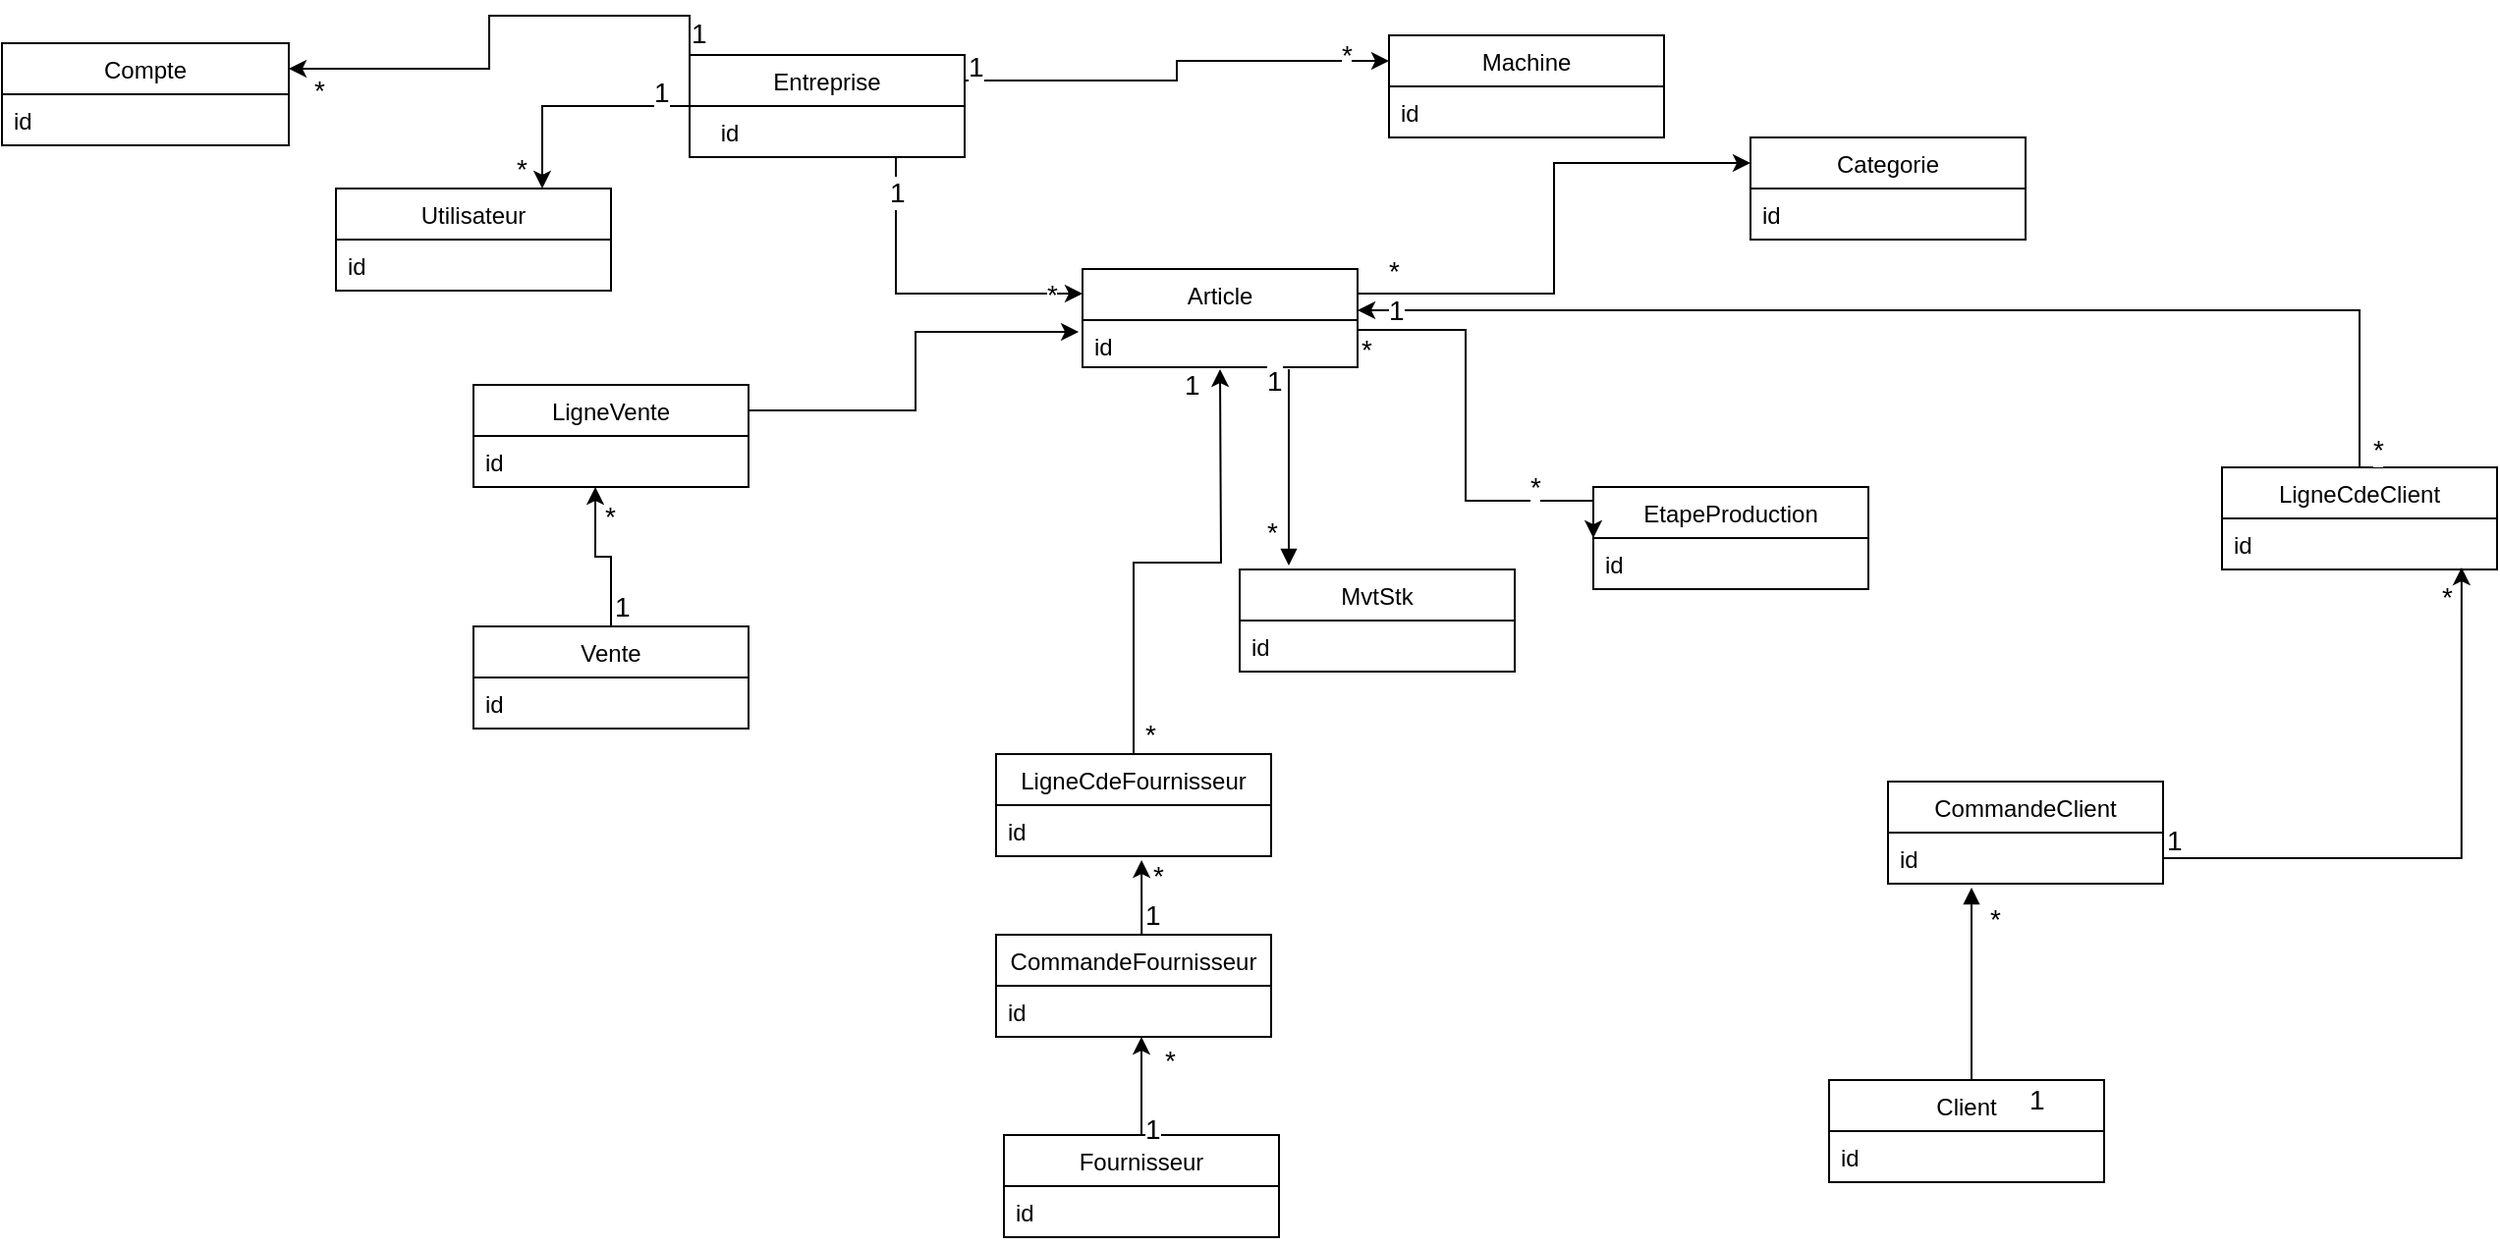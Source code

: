 <mxfile version="15.9.1" type="gitlab"><diagram id="dxa7AlXZkqWCOAx9WE-o" name="Page-1"><mxGraphModel dx="2148" dy="1931" grid="1" gridSize="10" guides="1" tooltips="1" connect="1" arrows="1" fold="1" page="1" pageScale="1" pageWidth="827" pageHeight="1169" math="0" shadow="0"><root><mxCell id="0"/><mxCell id="1" parent="0"/><mxCell id="KmgMBIPzSwozQ0UJZ8pK-47" style="edgeStyle=orthogonalEdgeStyle;rounded=0;orthogonalLoop=1;jettySize=auto;html=1;exitX=1;exitY=0.25;exitDx=0;exitDy=0;entryX=0;entryY=0.25;entryDx=0;entryDy=0;" edge="1" parent="1" source="KmgMBIPzSwozQ0UJZ8pK-1" target="KmgMBIPzSwozQ0UJZ8pK-11"><mxGeometry relative="1" as="geometry"/></mxCell><mxCell id="KmgMBIPzSwozQ0UJZ8pK-118" style="edgeStyle=orthogonalEdgeStyle;rounded=0;orthogonalLoop=1;jettySize=auto;html=1;exitX=0.75;exitY=1;exitDx=0;exitDy=0;entryX=0;entryY=0.25;entryDx=0;entryDy=0;fontSize=14;" edge="1" parent="1" source="KmgMBIPzSwozQ0UJZ8pK-1" target="KmgMBIPzSwozQ0UJZ8pK-13"><mxGeometry relative="1" as="geometry"/></mxCell><mxCell id="KmgMBIPzSwozQ0UJZ8pK-128" style="edgeStyle=orthogonalEdgeStyle;rounded=0;orthogonalLoop=1;jettySize=auto;html=1;exitX=0;exitY=0.5;exitDx=0;exitDy=0;entryX=0.75;entryY=0;entryDx=0;entryDy=0;fontSize=14;" edge="1" parent="1" source="KmgMBIPzSwozQ0UJZ8pK-1" target="KmgMBIPzSwozQ0UJZ8pK-5"><mxGeometry relative="1" as="geometry"/></mxCell><mxCell id="KmgMBIPzSwozQ0UJZ8pK-136" style="edgeStyle=orthogonalEdgeStyle;rounded=0;orthogonalLoop=1;jettySize=auto;html=1;exitX=0;exitY=0;exitDx=0;exitDy=0;entryX=1;entryY=0.25;entryDx=0;entryDy=0;fontSize=14;" edge="1" parent="1" source="KmgMBIPzSwozQ0UJZ8pK-1" target="KmgMBIPzSwozQ0UJZ8pK-7"><mxGeometry relative="1" as="geometry"/></mxCell><mxCell id="KmgMBIPzSwozQ0UJZ8pK-1" value="Entreprise" style="swimlane;fontStyle=0;childLayout=stackLayout;horizontal=1;startSize=26;fillColor=none;horizontalStack=0;resizeParent=1;resizeParentMax=0;resizeLast=0;collapsible=1;marginBottom=0;" vertex="1" parent="1"><mxGeometry x="60" y="20" width="140" height="52" as="geometry"/></mxCell><mxCell id="KmgMBIPzSwozQ0UJZ8pK-5" value="Utilisateur" style="swimlane;fontStyle=0;childLayout=stackLayout;horizontal=1;startSize=26;fillColor=none;horizontalStack=0;resizeParent=1;resizeParentMax=0;resizeLast=0;collapsible=1;marginBottom=0;" vertex="1" parent="1"><mxGeometry x="-120" y="88" width="140" height="52" as="geometry"/></mxCell><mxCell id="KmgMBIPzSwozQ0UJZ8pK-2" value="id" style="text;strokeColor=none;fillColor=none;align=left;verticalAlign=top;spacingLeft=4;spacingRight=4;overflow=hidden;rotatable=0;points=[[0,0.5],[1,0.5]];portConstraint=eastwest;" vertex="1" parent="KmgMBIPzSwozQ0UJZ8pK-5"><mxGeometry y="26" width="140" height="26" as="geometry"/></mxCell><mxCell id="KmgMBIPzSwozQ0UJZ8pK-7" value="Compte" style="swimlane;fontStyle=0;childLayout=stackLayout;horizontal=1;startSize=26;fillColor=none;horizontalStack=0;resizeParent=1;resizeParentMax=0;resizeLast=0;collapsible=1;marginBottom=0;" vertex="1" parent="1"><mxGeometry x="-290" y="14" width="146" height="52" as="geometry"/></mxCell><mxCell id="KmgMBIPzSwozQ0UJZ8pK-8" value="id" style="text;strokeColor=none;fillColor=none;align=left;verticalAlign=top;spacingLeft=4;spacingRight=4;overflow=hidden;rotatable=0;points=[[0,0.5],[1,0.5]];portConstraint=eastwest;" vertex="1" parent="KmgMBIPzSwozQ0UJZ8pK-7"><mxGeometry y="26" width="146" height="26" as="geometry"/></mxCell><mxCell id="KmgMBIPzSwozQ0UJZ8pK-9" value="EtapeProduction" style="swimlane;fontStyle=0;childLayout=stackLayout;horizontal=1;startSize=26;fillColor=none;horizontalStack=0;resizeParent=1;resizeParentMax=0;resizeLast=0;collapsible=1;marginBottom=0;" vertex="1" parent="1"><mxGeometry x="520" y="240" width="140" height="52" as="geometry"/></mxCell><mxCell id="KmgMBIPzSwozQ0UJZ8pK-10" value="id" style="text;strokeColor=none;fillColor=none;align=left;verticalAlign=top;spacingLeft=4;spacingRight=4;overflow=hidden;rotatable=0;points=[[0,0.5],[1,0.5]];portConstraint=eastwest;" vertex="1" parent="KmgMBIPzSwozQ0UJZ8pK-9"><mxGeometry y="26" width="140" height="26" as="geometry"/></mxCell><mxCell id="KmgMBIPzSwozQ0UJZ8pK-11" value="Machine" style="swimlane;fontStyle=0;childLayout=stackLayout;horizontal=1;startSize=26;fillColor=none;horizontalStack=0;resizeParent=1;resizeParentMax=0;resizeLast=0;collapsible=1;marginBottom=0;" vertex="1" parent="1"><mxGeometry x="416" y="10" width="140" height="52" as="geometry"/></mxCell><mxCell id="KmgMBIPzSwozQ0UJZ8pK-12" value="id" style="text;strokeColor=none;fillColor=none;align=left;verticalAlign=top;spacingLeft=4;spacingRight=4;overflow=hidden;rotatable=0;points=[[0,0.5],[1,0.5]];portConstraint=eastwest;" vertex="1" parent="KmgMBIPzSwozQ0UJZ8pK-11"><mxGeometry y="26" width="140" height="26" as="geometry"/></mxCell><mxCell id="KmgMBIPzSwozQ0UJZ8pK-43" style="edgeStyle=orthogonalEdgeStyle;rounded=0;orthogonalLoop=1;jettySize=auto;html=1;exitX=1;exitY=0.5;exitDx=0;exitDy=0;entryX=0;entryY=0.5;entryDx=0;entryDy=0;" edge="1" parent="1" source="KmgMBIPzSwozQ0UJZ8pK-13" target="KmgMBIPzSwozQ0UJZ8pK-9"><mxGeometry relative="1" as="geometry"><Array as="points"><mxPoint x="400" y="160"/><mxPoint x="455" y="160"/><mxPoint x="455" y="247"/></Array></mxGeometry></mxCell><mxCell id="KmgMBIPzSwozQ0UJZ8pK-46" style="edgeStyle=orthogonalEdgeStyle;rounded=0;orthogonalLoop=1;jettySize=auto;html=1;exitX=1;exitY=0.25;exitDx=0;exitDy=0;entryX=0;entryY=0.25;entryDx=0;entryDy=0;" edge="1" parent="1" source="KmgMBIPzSwozQ0UJZ8pK-13" target="KmgMBIPzSwozQ0UJZ8pK-15"><mxGeometry relative="1" as="geometry"/></mxCell><mxCell id="KmgMBIPzSwozQ0UJZ8pK-105" style="edgeStyle=orthogonalEdgeStyle;rounded=0;orthogonalLoop=1;jettySize=auto;html=1;exitX=0;exitY=0.5;exitDx=0;exitDy=0;fontSize=14;entryX=0;entryY=0.5;entryDx=0;entryDy=0;" edge="1" parent="1" source="KmgMBIPzSwozQ0UJZ8pK-13" target="KmgMBIPzSwozQ0UJZ8pK-13"><mxGeometry relative="1" as="geometry"><mxPoint x="250" y="140" as="targetPoint"/></mxGeometry></mxCell><mxCell id="KmgMBIPzSwozQ0UJZ8pK-13" value="Article" style="swimlane;fontStyle=0;childLayout=stackLayout;horizontal=1;startSize=26;fillColor=none;horizontalStack=0;resizeParent=1;resizeParentMax=0;resizeLast=0;collapsible=1;marginBottom=0;" vertex="1" parent="1"><mxGeometry x="260" y="129" width="140" height="50" as="geometry"/></mxCell><mxCell id="KmgMBIPzSwozQ0UJZ8pK-14" value="id" style="text;strokeColor=none;fillColor=none;align=left;verticalAlign=top;spacingLeft=4;spacingRight=4;overflow=hidden;rotatable=0;points=[[0,0.5],[1,0.5]];portConstraint=eastwest;" vertex="1" parent="KmgMBIPzSwozQ0UJZ8pK-13"><mxGeometry y="26" width="140" height="24" as="geometry"/></mxCell><mxCell id="KmgMBIPzSwozQ0UJZ8pK-15" value="Categorie" style="swimlane;fontStyle=0;childLayout=stackLayout;horizontal=1;startSize=26;fillColor=none;horizontalStack=0;resizeParent=1;resizeParentMax=0;resizeLast=0;collapsible=1;marginBottom=0;" vertex="1" parent="1"><mxGeometry x="600" y="62" width="140" height="52" as="geometry"/></mxCell><mxCell id="KmgMBIPzSwozQ0UJZ8pK-16" value="id" style="text;strokeColor=none;fillColor=none;align=left;verticalAlign=top;spacingLeft=4;spacingRight=4;overflow=hidden;rotatable=0;points=[[0,0.5],[1,0.5]];portConstraint=eastwest;" vertex="1" parent="KmgMBIPzSwozQ0UJZ8pK-15"><mxGeometry y="26" width="140" height="26" as="geometry"/></mxCell><mxCell id="KmgMBIPzSwozQ0UJZ8pK-18" value="MvtStk" style="swimlane;fontStyle=0;childLayout=stackLayout;horizontal=1;startSize=26;fillColor=none;horizontalStack=0;resizeParent=1;resizeParentMax=0;resizeLast=0;collapsible=1;marginBottom=0;" vertex="1" parent="1"><mxGeometry x="340" y="282" width="140" height="52" as="geometry"/></mxCell><mxCell id="KmgMBIPzSwozQ0UJZ8pK-19" value="id" style="text;strokeColor=none;fillColor=none;align=left;verticalAlign=top;spacingLeft=4;spacingRight=4;overflow=hidden;rotatable=0;points=[[0,0.5],[1,0.5]];portConstraint=eastwest;" vertex="1" parent="KmgMBIPzSwozQ0UJZ8pK-18"><mxGeometry y="26" width="140" height="26" as="geometry"/></mxCell><mxCell id="KmgMBIPzSwozQ0UJZ8pK-140" style="edgeStyle=orthogonalEdgeStyle;rounded=0;orthogonalLoop=1;jettySize=auto;html=1;exitX=0.5;exitY=0;exitDx=0;exitDy=0;entryX=0.443;entryY=1;entryDx=0;entryDy=0;entryPerimeter=0;fontSize=14;" edge="1" parent="1" source="KmgMBIPzSwozQ0UJZ8pK-20" target="KmgMBIPzSwozQ0UJZ8pK-25"><mxGeometry relative="1" as="geometry"/></mxCell><mxCell id="KmgMBIPzSwozQ0UJZ8pK-20" value="Vente" style="swimlane;fontStyle=0;childLayout=stackLayout;horizontal=1;startSize=26;fillColor=none;horizontalStack=0;resizeParent=1;resizeParentMax=0;resizeLast=0;collapsible=1;marginBottom=0;" vertex="1" parent="1"><mxGeometry x="-50" y="311" width="140" height="52" as="geometry"/></mxCell><mxCell id="KmgMBIPzSwozQ0UJZ8pK-21" value="id" style="text;strokeColor=none;fillColor=none;align=left;verticalAlign=top;spacingLeft=4;spacingRight=4;overflow=hidden;rotatable=0;points=[[0,0.5],[1,0.5]];portConstraint=eastwest;" vertex="1" parent="KmgMBIPzSwozQ0UJZ8pK-20"><mxGeometry y="26" width="140" height="26" as="geometry"/></mxCell><mxCell id="KmgMBIPzSwozQ0UJZ8pK-98" style="edgeStyle=orthogonalEdgeStyle;rounded=0;orthogonalLoop=1;jettySize=auto;html=1;exitX=0.5;exitY=0;exitDx=0;exitDy=0;fontSize=14;" edge="1" parent="1" source="KmgMBIPzSwozQ0UJZ8pK-22"><mxGeometry relative="1" as="geometry"><mxPoint x="290" y="520" as="targetPoint"/></mxGeometry></mxCell><mxCell id="KmgMBIPzSwozQ0UJZ8pK-22" value="Fournisseur" style="swimlane;fontStyle=0;childLayout=stackLayout;horizontal=1;startSize=26;fillColor=none;horizontalStack=0;resizeParent=1;resizeParentMax=0;resizeLast=0;collapsible=1;marginBottom=0;" vertex="1" parent="1"><mxGeometry x="220" y="570" width="140" height="52" as="geometry"/></mxCell><mxCell id="KmgMBIPzSwozQ0UJZ8pK-23" value="id" style="text;strokeColor=none;fillColor=none;align=left;verticalAlign=top;spacingLeft=4;spacingRight=4;overflow=hidden;rotatable=0;points=[[0,0.5],[1,0.5]];portConstraint=eastwest;" vertex="1" parent="KmgMBIPzSwozQ0UJZ8pK-22"><mxGeometry y="26" width="140" height="26" as="geometry"/></mxCell><mxCell id="KmgMBIPzSwozQ0UJZ8pK-143" style="edgeStyle=orthogonalEdgeStyle;rounded=0;orthogonalLoop=1;jettySize=auto;html=1;exitX=1;exitY=0.25;exitDx=0;exitDy=0;entryX=-0.014;entryY=0.25;entryDx=0;entryDy=0;entryPerimeter=0;fontSize=14;" edge="1" parent="1" source="KmgMBIPzSwozQ0UJZ8pK-24" target="KmgMBIPzSwozQ0UJZ8pK-14"><mxGeometry relative="1" as="geometry"/></mxCell><mxCell id="KmgMBIPzSwozQ0UJZ8pK-24" value="LigneVente" style="swimlane;fontStyle=0;childLayout=stackLayout;horizontal=1;startSize=26;fillColor=none;horizontalStack=0;resizeParent=1;resizeParentMax=0;resizeLast=0;collapsible=1;marginBottom=0;" vertex="1" parent="1"><mxGeometry x="-50" y="188" width="140" height="52" as="geometry"/></mxCell><mxCell id="KmgMBIPzSwozQ0UJZ8pK-25" value="id" style="text;strokeColor=none;fillColor=none;align=left;verticalAlign=top;spacingLeft=4;spacingRight=4;overflow=hidden;rotatable=0;points=[[0,0.5],[1,0.5]];portConstraint=eastwest;" vertex="1" parent="KmgMBIPzSwozQ0UJZ8pK-24"><mxGeometry y="26" width="140" height="26" as="geometry"/></mxCell><mxCell id="KmgMBIPzSwozQ0UJZ8pK-104" style="edgeStyle=orthogonalEdgeStyle;rounded=0;orthogonalLoop=1;jettySize=auto;html=1;exitX=0.5;exitY=0;exitDx=0;exitDy=0;fontSize=14;" edge="1" parent="1" source="KmgMBIPzSwozQ0UJZ8pK-26"><mxGeometry relative="1" as="geometry"><mxPoint x="330" y="180" as="targetPoint"/></mxGeometry></mxCell><mxCell id="KmgMBIPzSwozQ0UJZ8pK-26" value="LigneCdeFournisseur" style="swimlane;fontStyle=0;childLayout=stackLayout;horizontal=1;startSize=26;fillColor=none;horizontalStack=0;resizeParent=1;resizeParentMax=0;resizeLast=0;collapsible=1;marginBottom=0;" vertex="1" parent="1"><mxGeometry x="216" y="376" width="140" height="52" as="geometry"/></mxCell><mxCell id="KmgMBIPzSwozQ0UJZ8pK-27" value="id" style="text;strokeColor=none;fillColor=none;align=left;verticalAlign=top;spacingLeft=4;spacingRight=4;overflow=hidden;rotatable=0;points=[[0,0.5],[1,0.5]];portConstraint=eastwest;" vertex="1" parent="KmgMBIPzSwozQ0UJZ8pK-26"><mxGeometry y="26" width="140" height="26" as="geometry"/></mxCell><mxCell id="KmgMBIPzSwozQ0UJZ8pK-28" value="Client" style="swimlane;fontStyle=0;childLayout=stackLayout;horizontal=1;startSize=26;fillColor=none;horizontalStack=0;resizeParent=1;resizeParentMax=0;resizeLast=0;collapsible=1;marginBottom=0;" vertex="1" parent="1"><mxGeometry x="640" y="542" width="140" height="52" as="geometry"/></mxCell><mxCell id="KmgMBIPzSwozQ0UJZ8pK-29" value="id" style="text;strokeColor=none;fillColor=none;align=left;verticalAlign=top;spacingLeft=4;spacingRight=4;overflow=hidden;rotatable=0;points=[[0,0.5],[1,0.5]];portConstraint=eastwest;" vertex="1" parent="KmgMBIPzSwozQ0UJZ8pK-28"><mxGeometry y="26" width="140" height="26" as="geometry"/></mxCell><mxCell id="KmgMBIPzSwozQ0UJZ8pK-91" style="edgeStyle=orthogonalEdgeStyle;rounded=0;orthogonalLoop=1;jettySize=auto;html=1;exitX=0.5;exitY=0;exitDx=0;exitDy=0;fontSize=14;" edge="1" parent="1" source="KmgMBIPzSwozQ0UJZ8pK-30"><mxGeometry relative="1" as="geometry"><mxPoint x="400" y="150" as="targetPoint"/><Array as="points"><mxPoint x="910" y="150"/></Array></mxGeometry></mxCell><mxCell id="KmgMBIPzSwozQ0UJZ8pK-30" value="LigneCdeClient" style="swimlane;fontStyle=0;childLayout=stackLayout;horizontal=1;startSize=26;fillColor=none;horizontalStack=0;resizeParent=1;resizeParentMax=0;resizeLast=0;collapsible=1;marginBottom=0;" vertex="1" parent="1"><mxGeometry x="840" y="230" width="140" height="52" as="geometry"/></mxCell><mxCell id="KmgMBIPzSwozQ0UJZ8pK-31" value="id" style="text;strokeColor=none;fillColor=none;align=left;verticalAlign=top;spacingLeft=4;spacingRight=4;overflow=hidden;rotatable=0;points=[[0,0.5],[1,0.5]];portConstraint=eastwest;" vertex="1" parent="KmgMBIPzSwozQ0UJZ8pK-30"><mxGeometry y="26" width="140" height="26" as="geometry"/></mxCell><mxCell id="KmgMBIPzSwozQ0UJZ8pK-99" style="edgeStyle=orthogonalEdgeStyle;rounded=0;orthogonalLoop=1;jettySize=auto;html=1;exitX=0.5;exitY=0;exitDx=0;exitDy=0;entryX=0.529;entryY=1.077;entryDx=0;entryDy=0;entryPerimeter=0;fontSize=14;" edge="1" parent="1" source="KmgMBIPzSwozQ0UJZ8pK-32" target="KmgMBIPzSwozQ0UJZ8pK-27"><mxGeometry relative="1" as="geometry"/></mxCell><mxCell id="KmgMBIPzSwozQ0UJZ8pK-32" value="CommandeFournisseur" style="swimlane;fontStyle=0;childLayout=stackLayout;horizontal=1;startSize=26;fillColor=none;horizontalStack=0;resizeParent=1;resizeParentMax=0;resizeLast=0;collapsible=1;marginBottom=0;" vertex="1" parent="1"><mxGeometry x="216" y="468" width="140" height="52" as="geometry"/></mxCell><mxCell id="KmgMBIPzSwozQ0UJZ8pK-33" value="id" style="text;strokeColor=none;fillColor=none;align=left;verticalAlign=top;spacingLeft=4;spacingRight=4;overflow=hidden;rotatable=0;points=[[0,0.5],[1,0.5]];portConstraint=eastwest;" vertex="1" parent="KmgMBIPzSwozQ0UJZ8pK-32"><mxGeometry y="26" width="140" height="26" as="geometry"/></mxCell><mxCell id="KmgMBIPzSwozQ0UJZ8pK-34" value="CommandeClient" style="swimlane;fontStyle=0;childLayout=stackLayout;horizontal=1;startSize=26;fillColor=none;horizontalStack=0;resizeParent=1;resizeParentMax=0;resizeLast=0;collapsible=1;marginBottom=0;" vertex="1" parent="1"><mxGeometry x="670" y="390" width="140" height="52" as="geometry"/></mxCell><mxCell id="KmgMBIPzSwozQ0UJZ8pK-35" value="id" style="text;strokeColor=none;fillColor=none;align=left;verticalAlign=top;spacingLeft=4;spacingRight=4;overflow=hidden;rotatable=0;points=[[0,0.5],[1,0.5]];portConstraint=eastwest;" vertex="1" parent="KmgMBIPzSwozQ0UJZ8pK-34"><mxGeometry y="26" width="140" height="26" as="geometry"/></mxCell><mxCell id="KmgMBIPzSwozQ0UJZ8pK-40" value="id" style="text;html=1;align=center;verticalAlign=middle;resizable=0;points=[];autosize=1;strokeColor=none;fillColor=none;" vertex="1" parent="1"><mxGeometry x="70" y="50" width="20" height="20" as="geometry"/></mxCell><mxCell id="KmgMBIPzSwozQ0UJZ8pK-53" value="" style="endArrow=block;endFill=1;html=1;edgeStyle=orthogonalEdgeStyle;align=left;verticalAlign=top;rounded=0;" edge="1" parent="1"><mxGeometry x="-1" relative="1" as="geometry"><mxPoint x="365" y="180" as="sourcePoint"/><mxPoint x="365" y="280" as="targetPoint"/></mxGeometry></mxCell><mxCell id="KmgMBIPzSwozQ0UJZ8pK-60" value="*" style="edgeLabel;resizable=0;html=1;align=left;verticalAlign=bottom;fontSize=14;" connectable="0" vertex="1" parent="1"><mxGeometry x="414" y="140" as="geometry"/></mxCell><mxCell id="KmgMBIPzSwozQ0UJZ8pK-61" value="*" style="edgeLabel;resizable=0;html=1;align=left;verticalAlign=bottom;fontSize=14;" connectable="0" vertex="1" parent="1"><mxGeometry x="352" y="273" as="geometry"/></mxCell><mxCell id="KmgMBIPzSwozQ0UJZ8pK-62" value="1" style="edgeLabel;resizable=0;html=1;align=left;verticalAlign=bottom;fontSize=14;" connectable="0" vertex="1" parent="1"><mxGeometry x="352" y="196" as="geometry"/></mxCell><mxCell id="KmgMBIPzSwozQ0UJZ8pK-63" value="1" style="edgeLabel;resizable=0;html=1;align=left;verticalAlign=bottom;fontSize=14;" connectable="0" vertex="1" parent="1"><mxGeometry x="40" y="49" as="geometry"/></mxCell><mxCell id="KmgMBIPzSwozQ0UJZ8pK-64" value="*" style="edgeLabel;resizable=0;html=1;align=left;verticalAlign=bottom;fontSize=14;" connectable="0" vertex="1" parent="1"><mxGeometry x="-30" y="88" as="geometry"/></mxCell><mxCell id="KmgMBIPzSwozQ0UJZ8pK-65" value="1" style="edgeLabel;resizable=0;html=1;align=left;verticalAlign=bottom;fontSize=14;" connectable="0" vertex="1" parent="1"><mxGeometry x="200" y="36" as="geometry"/></mxCell><mxCell id="KmgMBIPzSwozQ0UJZ8pK-66" value="1" style="edgeLabel;resizable=0;html=1;align=left;verticalAlign=bottom;fontSize=14;" connectable="0" vertex="1" parent="1"><mxGeometry x="160" y="100" as="geometry"/></mxCell><mxCell id="KmgMBIPzSwozQ0UJZ8pK-67" value="*" style="edgeLabel;resizable=0;html=1;align=left;verticalAlign=bottom;fontSize=14;" connectable="0" vertex="1" parent="1"><mxGeometry x="240" y="152" as="geometry"/></mxCell><mxCell id="KmgMBIPzSwozQ0UJZ8pK-69" value="*" style="edgeLabel;resizable=0;html=1;align=left;verticalAlign=bottom;fontSize=14;" connectable="0" vertex="1" parent="1"><mxGeometry x="390" y="30" as="geometry"/></mxCell><mxCell id="KmgMBIPzSwozQ0UJZ8pK-70" value="*" style="edgeLabel;resizable=0;html=1;align=left;verticalAlign=bottom;fontSize=14;" connectable="0" vertex="1" parent="1"><mxGeometry x="400" y="180" as="geometry"/></mxCell><mxCell id="KmgMBIPzSwozQ0UJZ8pK-71" value="*" style="edgeLabel;resizable=0;html=1;align=left;verticalAlign=bottom;fontSize=14;" connectable="0" vertex="1" parent="1"><mxGeometry x="486" y="250" as="geometry"/></mxCell><mxCell id="KmgMBIPzSwozQ0UJZ8pK-73" value="*" style="edgeLabel;resizable=0;html=1;align=left;verticalAlign=bottom;fontSize=14;" connectable="0" vertex="1" parent="1"><mxGeometry x="720" y="470" as="geometry"/></mxCell><mxCell id="KmgMBIPzSwozQ0UJZ8pK-74" value="1" style="edgeLabel;resizable=0;html=1;align=left;verticalAlign=bottom;fontSize=14;" connectable="0" vertex="1" parent="1"><mxGeometry x="310" y="198" as="geometry"/></mxCell><mxCell id="KmgMBIPzSwozQ0UJZ8pK-75" value="" style="endArrow=block;endFill=1;html=1;edgeStyle=orthogonalEdgeStyle;align=left;verticalAlign=top;rounded=0;" edge="1" parent="1"><mxGeometry x="-1" relative="1" as="geometry"><mxPoint x="712.5" y="542" as="sourcePoint"/><mxPoint x="712.5" y="444" as="targetPoint"/><Array as="points"><mxPoint x="712.5" y="446"/><mxPoint x="712.5" y="446"/></Array></mxGeometry></mxCell><mxCell id="KmgMBIPzSwozQ0UJZ8pK-88" value="1" style="edgeLabel;resizable=0;html=1;align=left;verticalAlign=bottom;fontSize=14;" connectable="0" vertex="1" parent="1"><mxGeometry x="810" y="430" as="geometry"/></mxCell><mxCell id="KmgMBIPzSwozQ0UJZ8pK-92" value="*" style="edgeLabel;resizable=0;html=1;align=left;verticalAlign=bottom;fontSize=14;" connectable="0" vertex="1" parent="1"><mxGeometry x="950" y="306" as="geometry"/></mxCell><mxCell id="KmgMBIPzSwozQ0UJZ8pK-93" value="1" style="edgeLabel;resizable=0;html=1;align=left;verticalAlign=bottom;fontSize=14;" connectable="0" vertex="1" parent="1"><mxGeometry x="414" y="160" as="geometry"/></mxCell><mxCell id="KmgMBIPzSwozQ0UJZ8pK-96" style="edgeStyle=orthogonalEdgeStyle;rounded=0;orthogonalLoop=1;jettySize=auto;html=1;exitX=1;exitY=0.5;exitDx=0;exitDy=0;fontSize=14;entryX=0.871;entryY=0.962;entryDx=0;entryDy=0;entryPerimeter=0;" edge="1" parent="1" source="KmgMBIPzSwozQ0UJZ8pK-35" target="KmgMBIPzSwozQ0UJZ8pK-31"><mxGeometry relative="1" as="geometry"><mxPoint x="960" y="290" as="targetPoint"/><Array as="points"><mxPoint x="962" y="429"/></Array></mxGeometry></mxCell><mxCell id="KmgMBIPzSwozQ0UJZ8pK-97" value="*" style="edgeLabel;resizable=0;html=1;align=left;verticalAlign=bottom;fontSize=14;" connectable="0" vertex="1" parent="1"><mxGeometry x="915" y="231" as="geometry"/></mxCell><mxCell id="KmgMBIPzSwozQ0UJZ8pK-119" value="1" style="edgeLabel;resizable=0;html=1;align=left;verticalAlign=bottom;fontSize=14;" connectable="0" vertex="1" parent="1"><mxGeometry x="290" y="577" as="geometry"/></mxCell><mxCell id="KmgMBIPzSwozQ0UJZ8pK-120" value="*" style="edgeLabel;resizable=0;html=1;align=left;verticalAlign=bottom;fontSize=14;" connectable="0" vertex="1" parent="1"><mxGeometry x="300" y="542" as="geometry"/></mxCell><mxCell id="KmgMBIPzSwozQ0UJZ8pK-121" value="*" style="edgeLabel;resizable=0;html=1;align=left;verticalAlign=bottom;fontSize=14;" connectable="0" vertex="1" parent="1"><mxGeometry x="740" y="490" as="geometry"><mxPoint x="-446" y="-42" as="offset"/></mxGeometry></mxCell><mxCell id="KmgMBIPzSwozQ0UJZ8pK-122" value="*" style="edgeLabel;resizable=0;html=1;align=left;verticalAlign=bottom;fontSize=14;" connectable="0" vertex="1" parent="1"><mxGeometry x="290" y="376" as="geometry"/></mxCell><mxCell id="KmgMBIPzSwozQ0UJZ8pK-123" value="1" style="edgeLabel;resizable=0;html=1;align=left;verticalAlign=bottom;fontSize=14;" connectable="0" vertex="1" parent="1"><mxGeometry x="290" y="468" as="geometry"/></mxCell><mxCell id="KmgMBIPzSwozQ0UJZ8pK-124" value="1" style="edgeLabel;resizable=0;html=1;align=left;verticalAlign=bottom;fontSize=14;" connectable="0" vertex="1" parent="1"><mxGeometry x="740" y="562" as="geometry"/></mxCell><mxCell id="KmgMBIPzSwozQ0UJZ8pK-137" value="1" style="edgeLabel;resizable=0;html=1;align=left;verticalAlign=bottom;fontSize=14;" connectable="0" vertex="1" parent="1"><mxGeometry x="59" y="19" as="geometry"/></mxCell><mxCell id="KmgMBIPzSwozQ0UJZ8pK-138" value="*" style="edgeLabel;resizable=0;html=1;align=left;verticalAlign=bottom;fontSize=14;" connectable="0" vertex="1" parent="1"><mxGeometry x="-133" y="48" as="geometry"/></mxCell><mxCell id="KmgMBIPzSwozQ0UJZ8pK-144" value="1" style="edgeLabel;resizable=0;html=1;align=left;verticalAlign=bottom;fontSize=14;" connectable="0" vertex="1" parent="1"><mxGeometry x="20" y="311" as="geometry"/></mxCell><mxCell id="KmgMBIPzSwozQ0UJZ8pK-145" value="*" style="edgeLabel;resizable=0;html=1;align=left;verticalAlign=bottom;fontSize=14;" connectable="0" vertex="1" parent="1"><mxGeometry x="15" y="265" as="geometry"/></mxCell></root></mxGraphModel></diagram></mxfile>